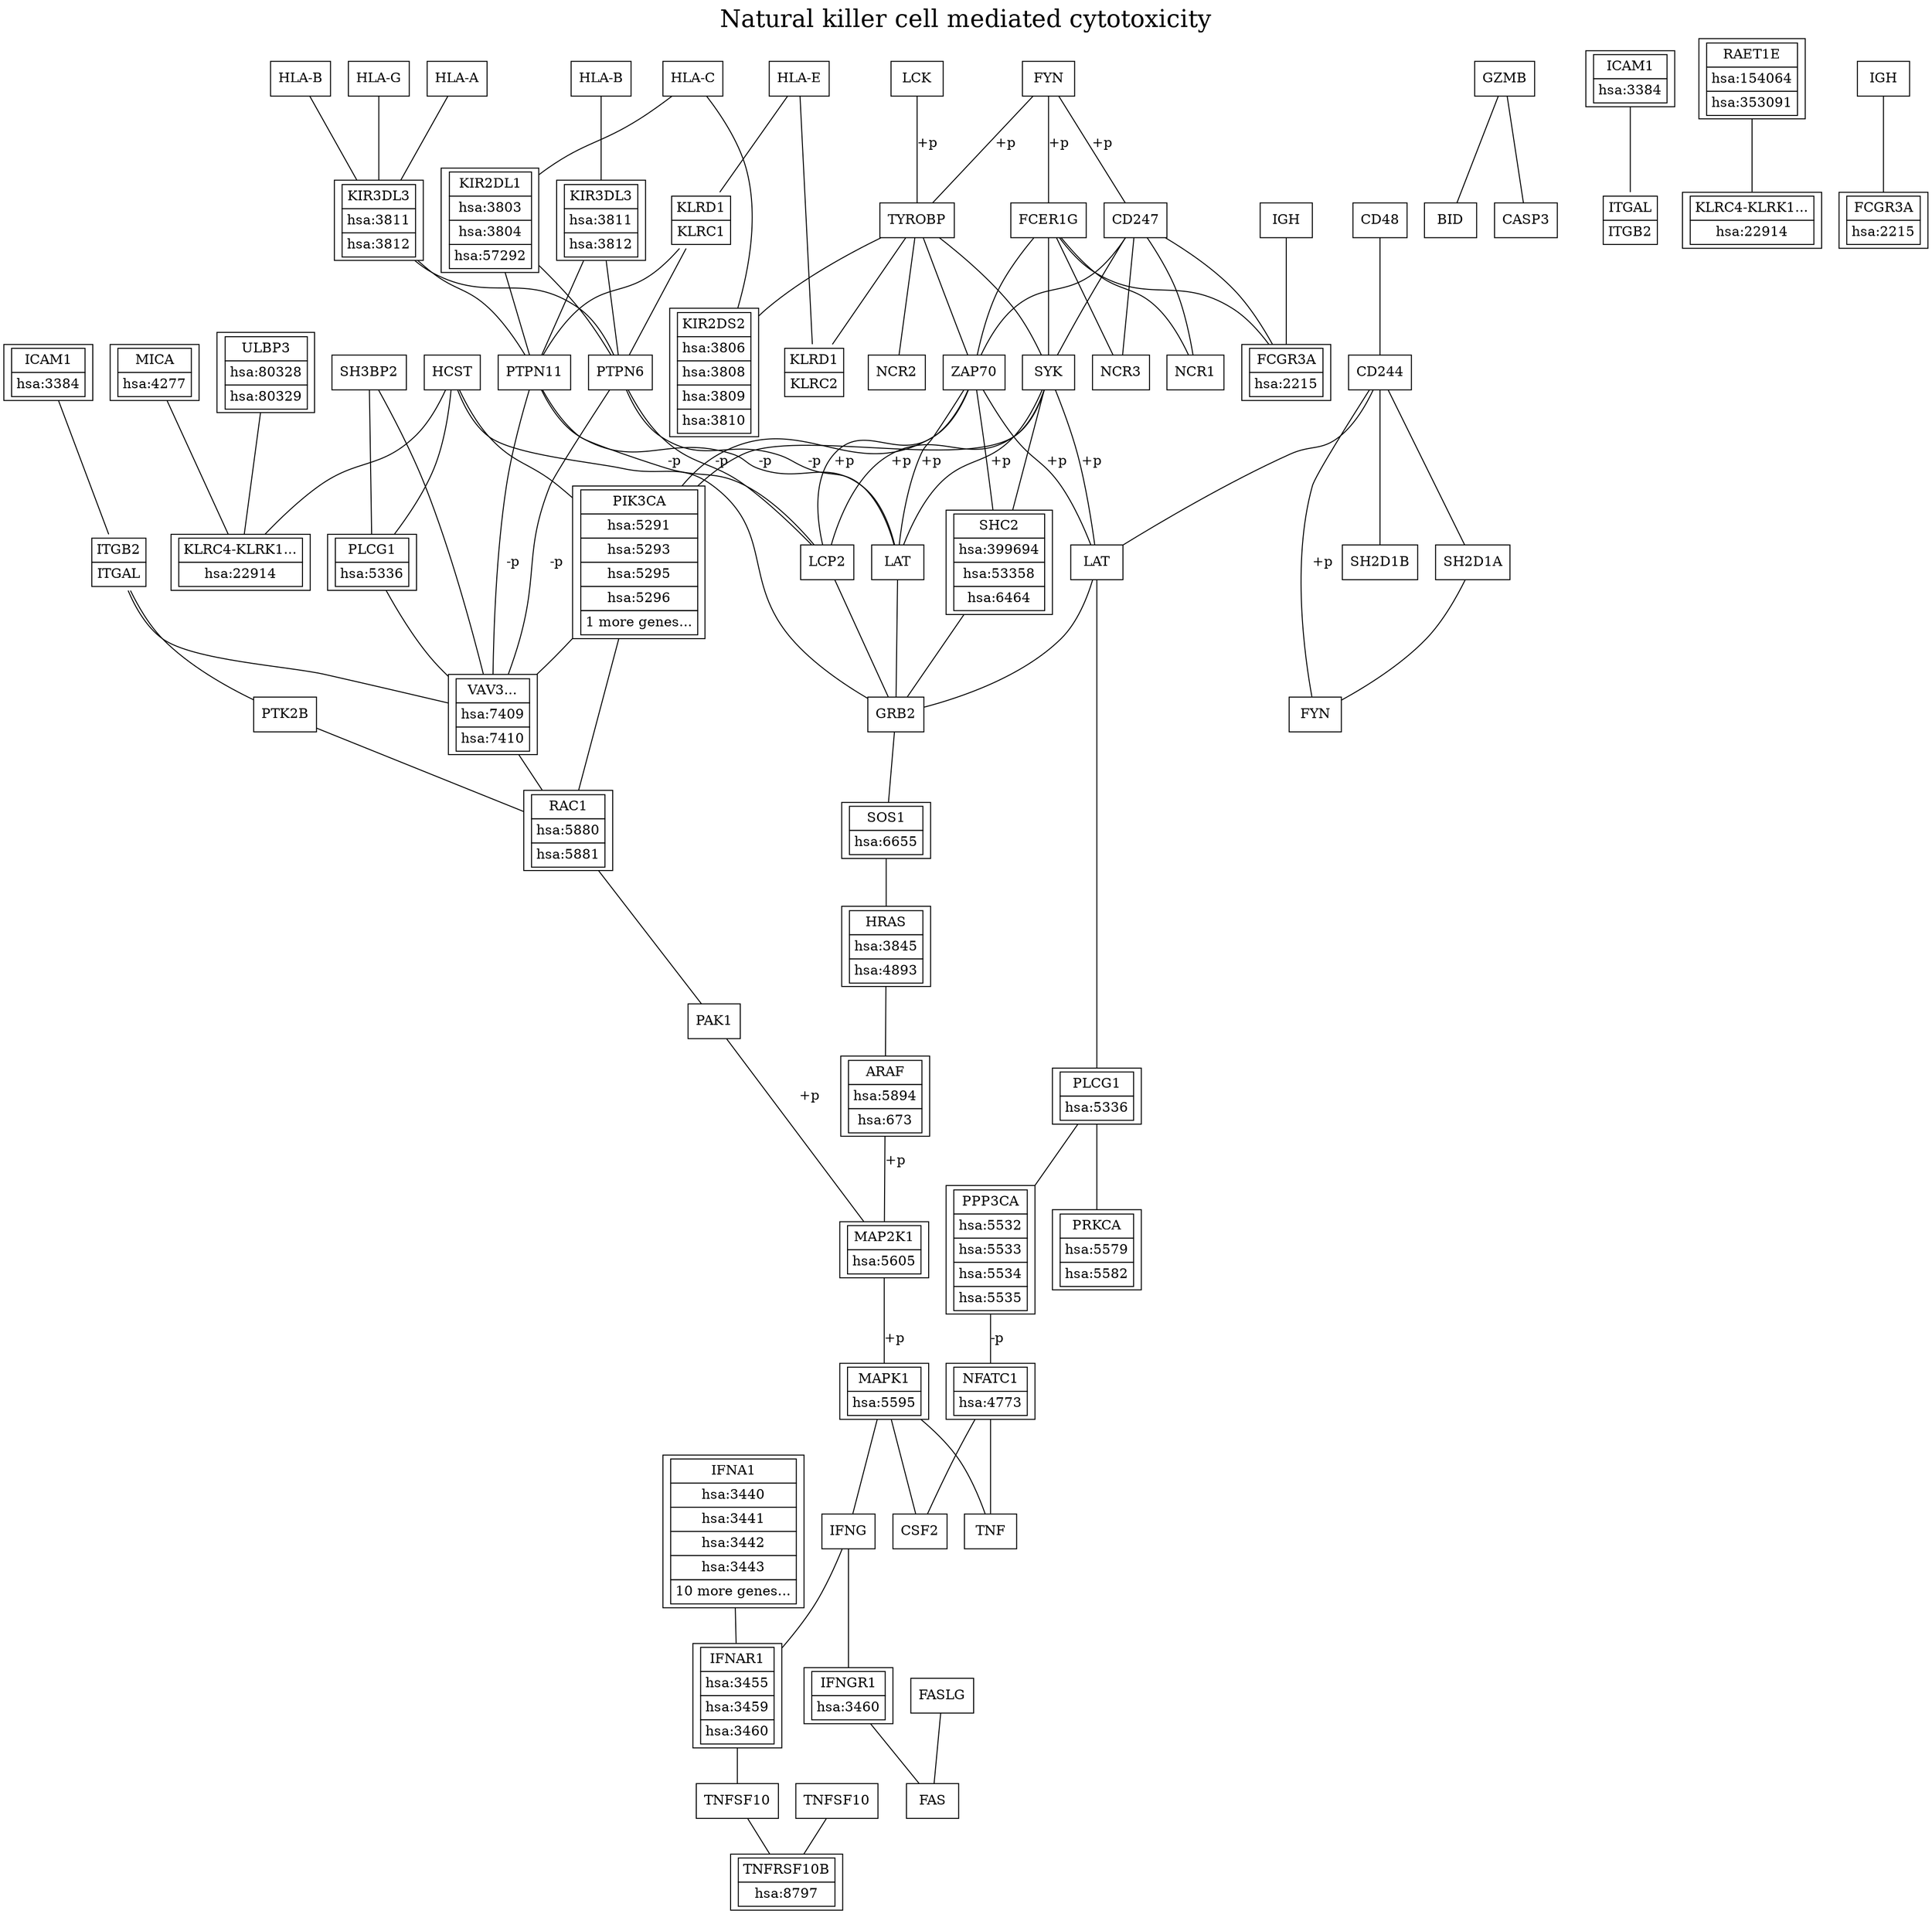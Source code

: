digraph pathway {
arrowhead=normal;
bgcolor="#ffffff";
fontsize=25;
label="Natural killer cell mediated cytotoxicity";
labelloc=t;
rankdir=TB;
splines=normal;
23 [color="#000000", fillcolor="#ffffff", label=IGH, shape=rectangle, style=filled];
24 [color="#000000", fillcolor="#ffffff", label=<<table border="0" cellborder="1" cellpadding="4" cellspacing="0"><tr><td bgcolor="#ffffff">NFATC1</td></tr><tr><td bgcolor="#ffffff">hsa:4773</td></tr></table>>, shape=rectangle, style=filled];
25 [color="#000000", fillcolor="#ffffff", label=<<table border="0" cellborder="1" cellpadding="4" cellspacing="0"><tr><td bgcolor="#ffffff">PPP3CA</td></tr><tr><td bgcolor="#ffffff">hsa:5532</td></tr><tr><td bgcolor="#ffffff">hsa:5533</td></tr><tr><td bgcolor="#ffffff">hsa:5534</td></tr><tr><td bgcolor="#ffffff">hsa:5535</td></tr></table>>, shape=rectangle, style=filled];
28 [color="#000000", fillcolor="#ffffff", label=FYN, shape=rectangle, style=filled];
29 [color="#000000", fillcolor="#ffffff", label=TNFSF10, shape=rectangle, style=filled];
30 [color="#000000", fillcolor="#ffffff", label=<<table border="0" cellborder="1" cellpadding="4" cellspacing="0"><tr><td bgcolor="#ffffff">IFNGR1</td></tr><tr><td bgcolor="#ffffff">hsa:3460</td></tr></table>>, shape=rectangle, style=filled];
31 [color="#000000", fillcolor="#ffffff", label=<<table border="0" cellborder="1" cellpadding="4" cellspacing="0"><tr><td bgcolor="#ffffff">PLCG1</td></tr><tr><td bgcolor="#ffffff">hsa:5336</td></tr></table>>, shape=rectangle, style=filled];
32 [color="#000000", fillcolor="#ffffff", label=LAT, shape=rectangle, style=filled];
34 [color="#000000", fillcolor="#ffffff", label="HLA-E", shape=rectangle, style=filled];
35 [color="#000000", fillcolor="#ffffff", label=IFNG, shape=rectangle, style=filled];
36 [color="#000000", fillcolor="#ffffff", label=CSF2, shape=rectangle, style=filled];
37 [color="#000000", fillcolor="#ffffff", label=TNF, shape=rectangle, style=filled];
38 [color="#000000", fillcolor="#ffffff", label=<<table border="0" cellborder="1" cellpadding="4" cellspacing="0"><tr><td bgcolor="#ffffff">PRKCA</td></tr><tr><td bgcolor="#ffffff">hsa:5579</td></tr><tr><td bgcolor="#ffffff">hsa:5582</td></tr></table>>, shape=rectangle, style=filled];
39 [color="#000000", fillcolor="#ffffff", label=SH3BP2, shape=rectangle, style=filled];
40 [color="#000000", fillcolor="#ffffff", label=<<table border="0" cellborder="1" cellpadding="4" cellspacing="0"><tr><td bgcolor="#ffffff">PLCG1</td></tr><tr><td bgcolor="#ffffff">hsa:5336</td></tr></table>>, shape=rectangle, style=filled];
41 [color="#000000", fillcolor="#ffffff", label=LAT, shape=rectangle, style=filled];
42 [color="#000000", fillcolor="#ffffff", label=PTK2B, shape=rectangle, style=filled];
43 [color="#000000", fillcolor="#ffffff", label=LCP2, shape=rectangle, style=filled];
44 [color="#000000", fillcolor="#ffffff", label=SYK, shape=rectangle, style=filled];
45 [color="#000000", fillcolor="#ffffff", label=ZAP70, shape=rectangle, style=filled];
46 [color="#000000", fillcolor="#ffffff", label=LCK, shape=rectangle, style=filled];
47 [color="#000000", fillcolor="#ffffff", label=SH2D1B, shape=rectangle, style=filled];
48 [color="#000000", fillcolor="#ffffff", label=FYN, shape=rectangle, style=filled];
49 [color="#000000", fillcolor="#ffffff", label=SH2D1A, shape=rectangle, style=filled];
50 [color="#000000", fillcolor="#ffffff", label=HCST, shape=rectangle, style=filled];
51 [color="#000000", fillcolor="#ffffff", label=CD247, shape=rectangle, style=filled];
52 [color="#000000", fillcolor="#ffffff", label=FCER1G, shape=rectangle, style=filled];
53 [color="#000000", fillcolor="#ffffff", label=TYROBP, shape=rectangle, style=filled];
54 [color="#000000", fillcolor="#ffffff", label=PTPN11, shape=rectangle, style=filled];
55 [color="#000000", fillcolor="#ffffff", label=PTPN6, shape=rectangle, style=filled];
56 [color="#000000", fillcolor="#ffffff", label=<<table border="0" cellborder="1" cellpadding="4" cellspacing="0"><tr><td bgcolor="#ffffff">IFNA1</td></tr><tr><td bgcolor="#ffffff">hsa:3440</td></tr><tr><td bgcolor="#ffffff">hsa:3441</td></tr><tr><td bgcolor="#ffffff">hsa:3442</td></tr><tr><td bgcolor="#ffffff">hsa:3443</td></tr><tr><td>10 more genes...</td></tr></table>>, shape=rectangle, style=filled];
57 [color="#000000", fillcolor="#ffffff", label=BID, shape=rectangle, style=filled];
58 [color="#000000", fillcolor="#ffffff", label=CASP3, shape=rectangle, style=filled];
59 [color="#000000", fillcolor="#ffffff", label=GZMB, shape=rectangle, style=filled];
61 [color="#000000", fillcolor="#ffffff", label=FAS, shape=rectangle, style=filled];
62 [color="#000000", fillcolor="#ffffff", label=<<table border="0" cellborder="1" cellpadding="4" cellspacing="0"><tr><td bgcolor="#ffffff">TNFRSF10B</td></tr><tr><td bgcolor="#ffffff">hsa:8797</td></tr></table>>, shape=rectangle, style=filled];
63 [color="#000000", fillcolor="#ffffff", label=CD48, shape=rectangle, style=filled];
64 [color="#000000", fillcolor="#ffffff", label=<<table border="0" cellborder="1" cellpadding="4" cellspacing="0"><tr><td bgcolor="#ffffff">ULBP3</td></tr><tr><td bgcolor="#ffffff">hsa:80328</td></tr><tr><td bgcolor="#ffffff">hsa:80329</td></tr></table>>, shape=rectangle, style=filled];
66 [color="#000000", fillcolor="#ffffff", label=<<table border="0" cellborder="1" cellpadding="4" cellspacing="0"><tr><td bgcolor="#ffffff">MICA</td></tr><tr><td bgcolor="#ffffff">hsa:4277</td></tr></table>>, shape=rectangle, style=filled];
67 [color="#000000", fillcolor="#ffffff", label=<<table border="0" cellborder="1" cellpadding="4" cellspacing="0"><tr><td bgcolor="#ffffff">ICAM1</td></tr><tr><td bgcolor="#ffffff">hsa:3384</td></tr></table>>, shape=rectangle, style=filled];
68 [color="#000000", fillcolor="#ffffff", label="HLA-C", shape=rectangle, style=filled];
71 [color="#000000", fillcolor="#ffffff", label="HLA-B", shape=rectangle, style=filled];
72 [color="#000000", fillcolor="#ffffff", label="HLA-G", shape=rectangle, style=filled];
73 [color="#000000", fillcolor="#ffffff", label="HLA-A", shape=rectangle, style=filled];
75 [color="#000000", fillcolor="#ffffff", label=<<table border="0" cellborder="1" cellpadding="4" cellspacing="0"><tr><td bgcolor="#ffffff">PIK3CA</td></tr><tr><td bgcolor="#ffffff">hsa:5291</td></tr><tr><td bgcolor="#ffffff">hsa:5293</td></tr><tr><td bgcolor="#ffffff">hsa:5295</td></tr><tr><td bgcolor="#ffffff">hsa:5296</td></tr><tr><td>1 more genes...</td></tr></table>>, shape=rectangle, style=filled];
76 [color="#000000", fillcolor="#ffffff", label="HLA-B", shape=rectangle, style=filled];
77 [color="#000000", fillcolor="#ffffff", label=<<table border="0" cellborder="1" cellpadding="4" cellspacing="0"><tr><td bgcolor="#ffffff">MAPK1</td></tr><tr><td bgcolor="#ffffff">hsa:5595</td></tr></table>>, shape=rectangle, style=filled];
78 [color="#000000", fillcolor="#ffffff", label=<<table border="0" cellborder="1" cellpadding="4" cellspacing="0"><tr><td bgcolor="#ffffff">MAP2K1</td></tr><tr><td bgcolor="#ffffff">hsa:5605</td></tr></table>>, shape=rectangle, style=filled];
79 [color="#000000", fillcolor="#ffffff", label=<<table border="0" cellborder="1" cellpadding="4" cellspacing="0"><tr><td bgcolor="#ffffff">ARAF</td></tr><tr><td bgcolor="#ffffff">hsa:5894</td></tr><tr><td bgcolor="#ffffff">hsa:673</td></tr></table>>, shape=rectangle, style=filled];
80 [color="#000000", fillcolor="#ffffff", label=<<table border="0" cellborder="1" cellpadding="4" cellspacing="0"><tr><td bgcolor="#ffffff">HRAS</td></tr><tr><td bgcolor="#ffffff">hsa:3845</td></tr><tr><td bgcolor="#ffffff">hsa:4893</td></tr></table>>, shape=rectangle, style=filled];
81 [color="#000000", fillcolor="#ffffff", label=<<table border="0" cellborder="1" cellpadding="4" cellspacing="0"><tr><td bgcolor="#ffffff">SOS1</td></tr><tr><td bgcolor="#ffffff">hsa:6655</td></tr></table>>, shape=rectangle, style=filled];
82 [color="#000000", fillcolor="#ffffff", label=GRB2, shape=rectangle, style=filled];
83 [color="#000000", fillcolor="#ffffff", label=<<table border="0" cellborder="1" cellpadding="4" cellspacing="0"><tr><td bgcolor="#ffffff">SHC2</td></tr><tr><td bgcolor="#ffffff">hsa:399694</td></tr><tr><td bgcolor="#ffffff">hsa:53358</td></tr><tr><td bgcolor="#ffffff">hsa:6464</td></tr></table>>, shape=rectangle, style=filled];
84 [color="#000000", fillcolor="#ffffff", label=PAK1, shape=rectangle, style=filled];
85 [color="#000000", fillcolor="#ffffff", label=<<table border="0" cellborder="1" cellpadding="4" cellspacing="0"><tr><td bgcolor="#ffffff">RAC1</td></tr><tr><td bgcolor="#ffffff">hsa:5880</td></tr><tr><td bgcolor="#ffffff">hsa:5881</td></tr></table>>, shape=rectangle, style=filled];
86 [color="#000000", fillcolor="#ffffff", label=<<table border="0" cellborder="1" cellpadding="4" cellspacing="0"><tr><td bgcolor="#ffffff">VAV3...</td></tr><tr><td bgcolor="#ffffff">hsa:7409</td></tr><tr><td bgcolor="#ffffff">hsa:7410</td></tr></table>>, shape=rectangle, style=filled];
212 [color="#000000", fillcolor="#ffffff", label=FASLG, shape=rectangle, style=filled];
213 [color="#000000", fillcolor="#ffffff", label=TNFSF10, shape=rectangle, style=filled];
214 [color="#000000", fillcolor="#ffffff", label=<<table border="0" cellborder="1" cellpadding="4" cellspacing="0"><tr><td bgcolor="#ffffff">IFNAR1</td></tr><tr><td bgcolor="#ffffff">hsa:3455</td></tr><tr><td bgcolor="#ffffff">hsa:3459</td></tr><tr><td bgcolor="#ffffff">hsa:3460</td></tr></table>>, shape=rectangle, style=filled];
215 [color="#000000", fillcolor="#ffffff", label=CD244, shape=rectangle, style=filled];
216 [color="#000000", fillcolor="#ffffff", label=<<table border="0" cellborder="1" cellpadding="4" cellspacing="0"><tr><td bgcolor="#ffffff">KLRC4-KLRK1...</td></tr><tr><td bgcolor="#ffffff">hsa:22914</td></tr></table>>, shape=rectangle, style=filled];
217 [color="#000000", fillcolor="#ffffff", label=NCR3, shape=rectangle, style=filled];
218 [color="#000000", fillcolor="#ffffff", label=NCR1, shape=rectangle, style=filled];
219 [color="#000000", fillcolor="#ffffff", label=<<table border="0" cellborder="1" cellpadding="4" cellspacing="0"><tr><td bgcolor="#ffffff">FCGR3A</td></tr><tr><td bgcolor="#ffffff">hsa:2215</td></tr></table>>, shape=rectangle, style=filled];
220 [color="#000000", fillcolor="#ffffff", label=NCR2, shape=rectangle, style=filled];
222 [color="#000000", fillcolor="#ffffff", label=<<table border="0" cellborder="1" cellpadding="4" cellspacing="0"><tr><td bgcolor="#ffffff">KIR2DS2</td></tr><tr><td bgcolor="#ffffff">hsa:3806</td></tr><tr><td bgcolor="#ffffff">hsa:3808</td></tr><tr><td bgcolor="#ffffff">hsa:3809</td></tr><tr><td bgcolor="#ffffff">hsa:3810</td></tr></table>>, shape=rectangle, style=filled];
227 [color="#000000", fillcolor="#ffffff", label=<<table border="0" cellborder="1" cellpadding="4" cellspacing="0"><tr><td bgcolor="#ffffff">KIR2DL1</td></tr><tr><td bgcolor="#ffffff">hsa:3803</td></tr><tr><td bgcolor="#ffffff">hsa:3804</td></tr><tr><td bgcolor="#ffffff">hsa:57292</td></tr></table>>, shape=rectangle, style=filled];
228 [color="#000000", fillcolor="#ffffff", label=<<table border="0" cellborder="1" cellpadding="4" cellspacing="0"><tr><td bgcolor="#ffffff">KIR3DL3</td></tr><tr><td bgcolor="#ffffff">hsa:3811</td></tr><tr><td bgcolor="#ffffff">hsa:3812</td></tr></table>>, shape=rectangle, style=filled];
229 [color="#000000", fillcolor="#ffffff", label=<<table border="0" cellborder="1" cellpadding="4" cellspacing="0"><tr><td bgcolor="#ffffff">KIR3DL3</td></tr><tr><td bgcolor="#ffffff">hsa:3811</td></tr><tr><td bgcolor="#ffffff">hsa:3812</td></tr></table>>, shape=rectangle, style=filled];
254 [color="#000000", fillcolor="#ffffff", label=<<table border="0" cellborder="1" cellpadding="4" cellspacing="0"><tr><td bgcolor="#ffffff">ICAM1</td></tr><tr><td bgcolor="#ffffff">hsa:3384</td></tr></table>>, shape=rectangle, style=filled];
257 [color="#000000", fillcolor="#ffffff", label=<<table border="0" cellborder="1" cellpadding="4" cellspacing="0"><tr><td bgcolor="#ffffff">RAET1E</td></tr><tr><td bgcolor="#ffffff">hsa:154064</td></tr><tr><td bgcolor="#ffffff">hsa:353091</td></tr></table>>, shape=rectangle, style=filled];
271 [color="#000000", fillcolor="#ffffff", label=<<table border="0" cellborder="1" cellpadding="4" cellspacing="0"><tr><td bgcolor="#ffffff">FCGR3A</td></tr><tr><td bgcolor="#ffffff">hsa:2215</td></tr></table>>, shape=rectangle, style=filled];
274 [color="#000000", fillcolor="#ffffff", label=<<table border="0" cellborder="1" cellpadding="4" cellspacing="0"><tr><td bgcolor="#ffffff">KLRC4-KLRK1...</td></tr><tr><td bgcolor="#ffffff">hsa:22914</td></tr></table>>, shape=rectangle, style=filled];
279 [color="#000000", fillcolor="#ffffff", label=IGH, shape=rectangle, style=filled];
280 [color="#000000", fillcolor="#ffffff", label=<<table border="0" cellborder="1" cellpadding="4" cellspacing="0"><tr><td bgcolor="#ffffff">KLRD1</td></tr><tr><td bgcolor="#ffffff">KLRC1</td></tr></table>>, shape=plaintext, style=filled];
281 [color="#000000", fillcolor="#ffffff", label=<<table border="0" cellborder="1" cellpadding="4" cellspacing="0"><tr><td bgcolor="#ffffff">KLRD1</td></tr><tr><td bgcolor="#ffffff">KLRC2</td></tr></table>>, shape=plaintext, style=filled];
282 [color="#000000", fillcolor="#ffffff", label=<<table border="0" cellborder="1" cellpadding="4" cellspacing="0"><tr><td bgcolor="#ffffff">ITGB2</td></tr><tr><td bgcolor="#ffffff">ITGAL</td></tr></table>>, shape=plaintext, style=filled];
283 [color="#000000", fillcolor="#ffffff", label=<<table border="0" cellborder="1" cellpadding="4" cellspacing="0"><tr><td bgcolor="#ffffff">ITGAL</td></tr><tr><td bgcolor="#ffffff">ITGB2</td></tr></table>>, shape=plaintext, style=filled];
31 -> 25  [arrowhead=none, style=solid];
75 -> 86  [arrowhead=none, style=solid];
31 -> 38  [arrowhead=none, style=solid];
76 -> 229  [arrowhead=none, style=solid];
73 -> 228  [arrowhead=none, style=solid];
72 -> 228  [arrowhead=none, style=solid];
71 -> 228  [arrowhead=none, style=solid];
68 -> 227  [arrowhead=none, style=solid];
34 -> 280  [arrowhead=none, style=solid];
68 -> 222  [arrowhead=none, style=solid];
34 -> 281  [arrowhead=none, style=solid];
67 -> 282  [arrowhead=none, style=solid];
66 -> 216  [arrowhead=none, style=solid];
64 -> 216  [arrowhead=none, style=solid];
63 -> 215  [arrowhead=none, style=solid];
213 -> 62  [arrowhead=none, style=solid];
212 -> 61  [arrowhead=none, style=solid];
59 -> 58  [arrowhead=none, style=solid];
59 -> 57  [arrowhead=none, style=solid];
229 -> 55  [arrowhead=none, style=solid];
229 -> 54  [arrowhead=none, style=solid];
228 -> 55  [arrowhead=none, style=solid];
228 -> 54  [arrowhead=none, style=solid];
227 -> 55  [arrowhead=none, style=solid];
227 -> 54  [arrowhead=none, style=solid];
280 -> 55  [arrowhead=none, style=solid];
280 -> 54  [arrowhead=none, style=solid];
282 -> 42  [arrowhead=none, style=solid];
282 -> 86  [arrowhead=none, style=solid];
215 -> 47  [arrowhead=none, style=solid];
215 -> 49  [arrowhead=none, style=solid];
49 -> 28  [arrowhead=none, style=solid];
53 -> 45  [arrowhead=none, style=solid];
53 -> 44  [arrowhead=none, style=solid];
52 -> 45  [arrowhead=none, style=solid];
52 -> 44  [arrowhead=none, style=solid];
51 -> 45  [arrowhead=none, style=solid];
51 -> 44  [arrowhead=none, style=solid];
45 -> 75  [arrowhead=none, style=solid];
44 -> 75  [arrowhead=none, style=solid];
50 -> 40  [arrowhead=none, style=solid];
50 -> 75  [arrowhead=none, style=solid];
40 -> 86  [arrowhead=none, style=solid];
75 -> 85  [arrowhead=none, style=solid];
86 -> 85  [arrowhead=none, style=solid];
42 -> 85  [arrowhead=none, style=solid];
85 -> 84  [arrowhead=none, style=solid];
43 -> 82  [arrowhead=none, style=solid];
41 -> 82  [arrowhead=none, style=solid];
45 -> 83  [arrowhead=none, style=solid];
44 -> 83  [arrowhead=none, style=solid];
83 -> 82  [arrowhead=none, style=solid];
82 -> 81  [arrowhead=none, style=solid];
81 -> 80  [arrowhead=none, style=solid];
80 -> 79  [arrowhead=none, style=solid];
50 -> 82  [arrowhead=none, style=solid];
32 -> 82  [arrowhead=none, style=solid];
32 -> 31  [arrowhead=none, style=solid];
215 -> 32  [arrowhead=none, style=solid];
77 -> 37  [arrowhead=none, style=solid];
77 -> 36  [arrowhead=none, style=solid];
77 -> 35  [arrowhead=none, style=solid];
24 -> 37  [arrowhead=none, style=solid];
24 -> 36  [arrowhead=none, style=solid];
30 -> 61  [arrowhead=none, style=solid];
35 -> 30  [arrowhead=none, style=solid];
56 -> 214  [arrowhead=none, style=solid];
214 -> 29  [arrowhead=none, style=solid];
35 -> 214  [arrowhead=none, style=solid];
84 -> 78  [arrowhead=none, label="+p", style=solid];
78 -> 77  [arrowhead=none, label="+p", style=solid];
79 -> 78  [arrowhead=none, label="+p", style=solid];
46 -> 53  [arrowhead=none, label="+p", style=solid];
48 -> 53  [arrowhead=none, label="+p", style=solid];
48 -> 52  [arrowhead=none, label="+p", style=solid];
48 -> 51  [arrowhead=none, label="+p", style=solid];
45 -> 43  [arrowhead=none, label="+p", style=solid];
45 -> 41  [arrowhead=none, label="+p", style=solid];
44 -> 43  [arrowhead=none, label="+p", style=solid];
44 -> 41  [arrowhead=none, label="+p", style=solid];
45 -> 32  [arrowhead=none, label="+p", style=solid];
44 -> 32  [arrowhead=none, label="+p", style=solid];
28 -> 215  [arrowhead=none, label="+p", style=solid];
55 -> 86  [arrowhead=none, label="-p", style=solid];
54 -> 86  [arrowhead=none, label="-p", style=solid];
55 -> 43  [arrowhead=none, label="-p", style=solid];
54 -> 43  [arrowhead=none, label="-p", style=solid];
55 -> 41  [arrowhead=none, label="-p", style=solid];
54 -> 41  [arrowhead=none, label="-p", style=solid];
25 -> 24  [arrowhead=none, label="-p", style=solid];
53 -> 222  [arrowhead=none, style=solid];
53 -> 281  [arrowhead=none, style=solid];
53 -> 220  [arrowhead=none, style=solid];
52 -> 218  [arrowhead=none, style=solid];
52 -> 219  [arrowhead=none, style=solid];
52 -> 217  [arrowhead=none, style=solid];
51 -> 218  [arrowhead=none, style=solid];
51 -> 219  [arrowhead=none, style=solid];
51 -> 217  [arrowhead=none, style=solid];
50 -> 216  [arrowhead=none, style=solid];
39 -> 86  [arrowhead=none, style=solid];
39 -> 40  [arrowhead=none, style=solid];
29 -> 62  [arrowhead=none, style=solid];
23 -> 219  [arrowhead=none, style=solid];
254 -> 283  [arrowhead=none, style=solid];
279 -> 271  [arrowhead=none, style=solid];
257 -> 274  [arrowhead=none, style=solid];
}
